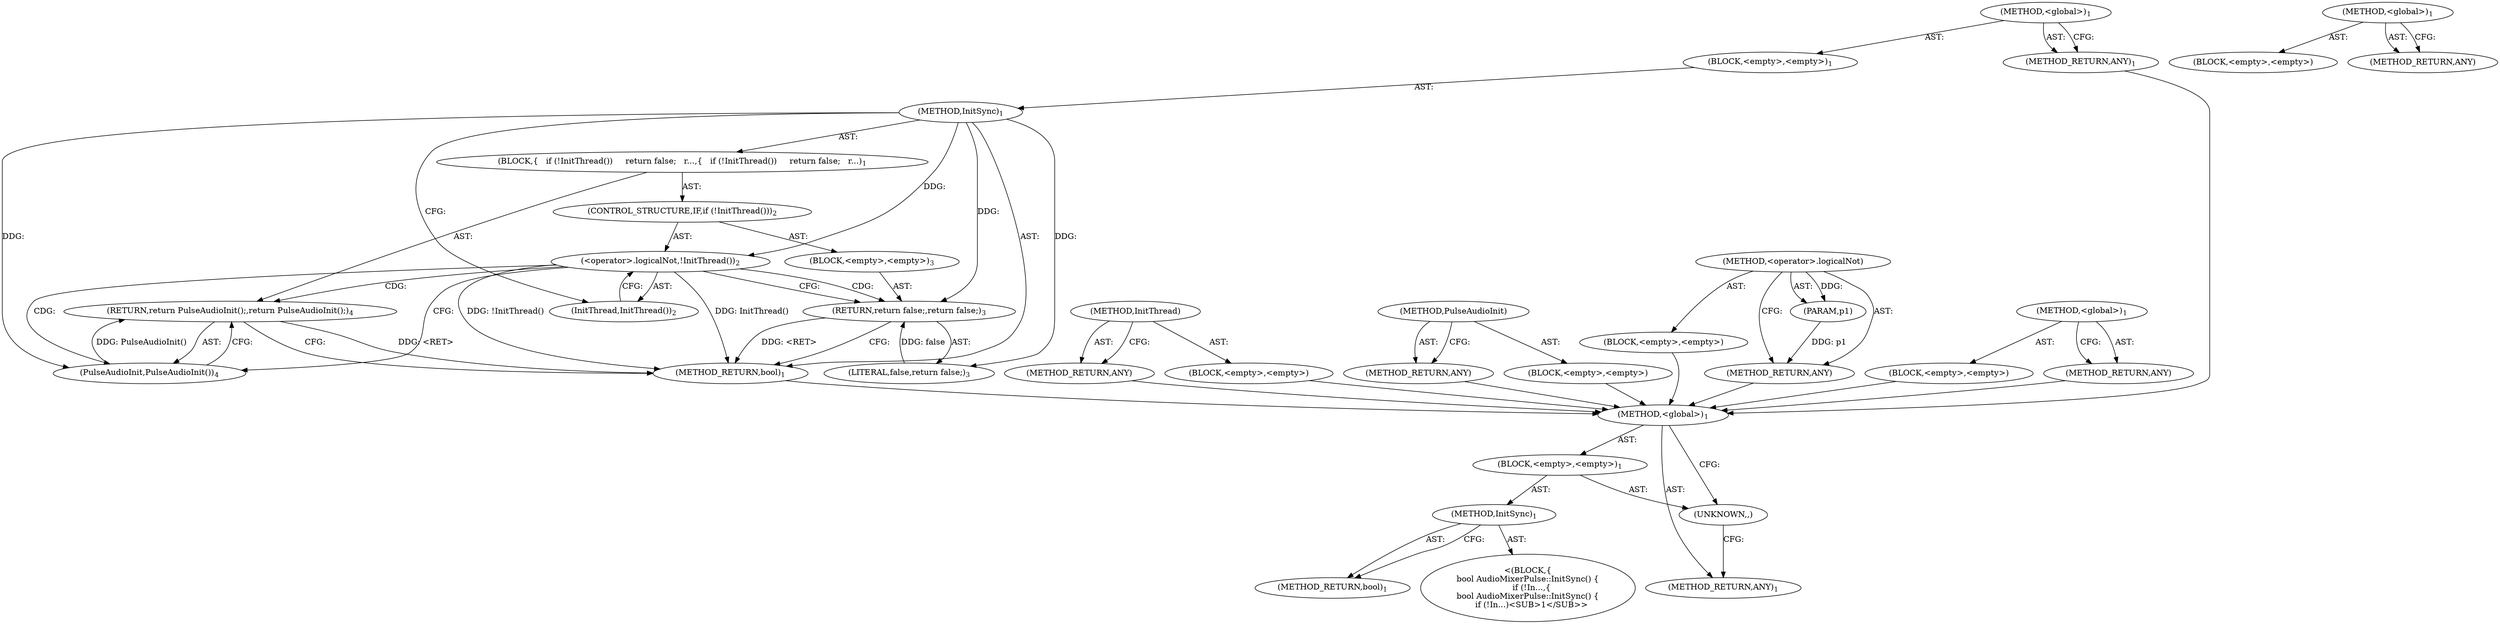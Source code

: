 digraph "&lt;global&gt;" {
vulnerable_6 [label=<(METHOD,&lt;global&gt;)<SUB>1</SUB>>];
vulnerable_7 [label=<(BLOCK,&lt;empty&gt;,&lt;empty&gt;)<SUB>1</SUB>>];
vulnerable_8 [label=<(METHOD,InitSync)<SUB>1</SUB>>];
vulnerable_9 [label=<(BLOCK,{
   if (!InitThread())
     return false;
   r...,{
   if (!InitThread())
     return false;
   r...)<SUB>1</SUB>>];
vulnerable_10 [label=<(CONTROL_STRUCTURE,IF,if (!InitThread()))<SUB>2</SUB>>];
vulnerable_11 [label=<(&lt;operator&gt;.logicalNot,!InitThread())<SUB>2</SUB>>];
vulnerable_12 [label=<(InitThread,InitThread())<SUB>2</SUB>>];
vulnerable_13 [label=<(BLOCK,&lt;empty&gt;,&lt;empty&gt;)<SUB>3</SUB>>];
vulnerable_14 [label=<(RETURN,return false;,return false;)<SUB>3</SUB>>];
vulnerable_15 [label=<(LITERAL,false,return false;)<SUB>3</SUB>>];
vulnerable_16 [label=<(RETURN,return PulseAudioInit();,return PulseAudioInit();)<SUB>4</SUB>>];
vulnerable_17 [label=<(PulseAudioInit,PulseAudioInit())<SUB>4</SUB>>];
vulnerable_18 [label=<(METHOD_RETURN,bool)<SUB>1</SUB>>];
vulnerable_20 [label=<(METHOD_RETURN,ANY)<SUB>1</SUB>>];
vulnerable_39 [label=<(METHOD,InitThread)>];
vulnerable_40 [label=<(BLOCK,&lt;empty&gt;,&lt;empty&gt;)>];
vulnerable_41 [label=<(METHOD_RETURN,ANY)>];
vulnerable_42 [label=<(METHOD,PulseAudioInit)>];
vulnerable_43 [label=<(BLOCK,&lt;empty&gt;,&lt;empty&gt;)>];
vulnerable_44 [label=<(METHOD_RETURN,ANY)>];
vulnerable_35 [label=<(METHOD,&lt;operator&gt;.logicalNot)>];
vulnerable_36 [label=<(PARAM,p1)>];
vulnerable_37 [label=<(BLOCK,&lt;empty&gt;,&lt;empty&gt;)>];
vulnerable_38 [label=<(METHOD_RETURN,ANY)>];
vulnerable_29 [label=<(METHOD,&lt;global&gt;)<SUB>1</SUB>>];
vulnerable_30 [label=<(BLOCK,&lt;empty&gt;,&lt;empty&gt;)>];
vulnerable_31 [label=<(METHOD_RETURN,ANY)>];
fixed_6 [label=<(METHOD,&lt;global&gt;)<SUB>1</SUB>>];
fixed_7 [label=<(BLOCK,&lt;empty&gt;,&lt;empty&gt;)<SUB>1</SUB>>];
fixed_8 [label=<(METHOD,InitSync)<SUB>1</SUB>>];
fixed_9 [label="<(BLOCK,{
bool AudioMixerPulse::InitSync() {
   if (!In...,{
bool AudioMixerPulse::InitSync() {
   if (!In...)<SUB>1</SUB>>"];
fixed_10 [label=<(METHOD_RETURN,bool)<SUB>1</SUB>>];
fixed_12 [label=<(UNKNOWN,,)>];
fixed_13 [label=<(METHOD_RETURN,ANY)<SUB>1</SUB>>];
fixed_22 [label=<(METHOD,&lt;global&gt;)<SUB>1</SUB>>];
fixed_23 [label=<(BLOCK,&lt;empty&gt;,&lt;empty&gt;)>];
fixed_24 [label=<(METHOD_RETURN,ANY)>];
vulnerable_6 -> vulnerable_7  [key=0, label="AST: "];
vulnerable_6 -> vulnerable_20  [key=0, label="AST: "];
vulnerable_6 -> vulnerable_20  [key=1, label="CFG: "];
vulnerable_7 -> vulnerable_8  [key=0, label="AST: "];
vulnerable_8 -> vulnerable_9  [key=0, label="AST: "];
vulnerable_8 -> vulnerable_18  [key=0, label="AST: "];
vulnerable_8 -> vulnerable_12  [key=0, label="CFG: "];
vulnerable_8 -> vulnerable_17  [key=0, label="DDG: "];
vulnerable_8 -> vulnerable_11  [key=0, label="DDG: "];
vulnerable_8 -> vulnerable_14  [key=0, label="DDG: "];
vulnerable_8 -> vulnerable_15  [key=0, label="DDG: "];
vulnerable_9 -> vulnerable_10  [key=0, label="AST: "];
vulnerable_9 -> vulnerable_16  [key=0, label="AST: "];
vulnerable_10 -> vulnerable_11  [key=0, label="AST: "];
vulnerable_10 -> vulnerable_13  [key=0, label="AST: "];
vulnerable_11 -> vulnerable_12  [key=0, label="AST: "];
vulnerable_11 -> vulnerable_17  [key=0, label="CFG: "];
vulnerable_11 -> vulnerable_17  [key=1, label="CDG: "];
vulnerable_11 -> vulnerable_14  [key=0, label="CFG: "];
vulnerable_11 -> vulnerable_14  [key=1, label="CDG: "];
vulnerable_11 -> vulnerable_18  [key=0, label="DDG: InitThread()"];
vulnerable_11 -> vulnerable_18  [key=1, label="DDG: !InitThread()"];
vulnerable_11 -> vulnerable_16  [key=0, label="CDG: "];
vulnerable_12 -> vulnerable_11  [key=0, label="CFG: "];
vulnerable_13 -> vulnerable_14  [key=0, label="AST: "];
vulnerable_14 -> vulnerable_15  [key=0, label="AST: "];
vulnerable_14 -> vulnerable_18  [key=0, label="CFG: "];
vulnerable_14 -> vulnerable_18  [key=1, label="DDG: &lt;RET&gt;"];
vulnerable_15 -> vulnerable_14  [key=0, label="DDG: false"];
vulnerable_16 -> vulnerable_17  [key=0, label="AST: "];
vulnerable_16 -> vulnerable_18  [key=0, label="CFG: "];
vulnerable_16 -> vulnerable_18  [key=1, label="DDG: &lt;RET&gt;"];
vulnerable_17 -> vulnerable_16  [key=0, label="CFG: "];
vulnerable_17 -> vulnerable_16  [key=1, label="DDG: PulseAudioInit()"];
vulnerable_18 -> fixed_6  [key=0];
vulnerable_20 -> fixed_6  [key=0];
vulnerable_39 -> vulnerable_40  [key=0, label="AST: "];
vulnerable_39 -> vulnerable_41  [key=0, label="AST: "];
vulnerable_39 -> vulnerable_41  [key=1, label="CFG: "];
vulnerable_40 -> fixed_6  [key=0];
vulnerable_41 -> fixed_6  [key=0];
vulnerable_42 -> vulnerable_43  [key=0, label="AST: "];
vulnerable_42 -> vulnerable_44  [key=0, label="AST: "];
vulnerable_42 -> vulnerable_44  [key=1, label="CFG: "];
vulnerable_43 -> fixed_6  [key=0];
vulnerable_44 -> fixed_6  [key=0];
vulnerable_35 -> vulnerable_36  [key=0, label="AST: "];
vulnerable_35 -> vulnerable_36  [key=1, label="DDG: "];
vulnerable_35 -> vulnerable_37  [key=0, label="AST: "];
vulnerable_35 -> vulnerable_38  [key=0, label="AST: "];
vulnerable_35 -> vulnerable_38  [key=1, label="CFG: "];
vulnerable_36 -> vulnerable_38  [key=0, label="DDG: p1"];
vulnerable_37 -> fixed_6  [key=0];
vulnerable_38 -> fixed_6  [key=0];
vulnerable_29 -> vulnerable_30  [key=0, label="AST: "];
vulnerable_29 -> vulnerable_31  [key=0, label="AST: "];
vulnerable_29 -> vulnerable_31  [key=1, label="CFG: "];
vulnerable_30 -> fixed_6  [key=0];
vulnerable_31 -> fixed_6  [key=0];
fixed_6 -> fixed_7  [key=0, label="AST: "];
fixed_6 -> fixed_13  [key=0, label="AST: "];
fixed_6 -> fixed_12  [key=0, label="CFG: "];
fixed_7 -> fixed_8  [key=0, label="AST: "];
fixed_7 -> fixed_12  [key=0, label="AST: "];
fixed_8 -> fixed_9  [key=0, label="AST: "];
fixed_8 -> fixed_10  [key=0, label="AST: "];
fixed_8 -> fixed_10  [key=1, label="CFG: "];
fixed_12 -> fixed_13  [key=0, label="CFG: "];
fixed_22 -> fixed_23  [key=0, label="AST: "];
fixed_22 -> fixed_24  [key=0, label="AST: "];
fixed_22 -> fixed_24  [key=1, label="CFG: "];
}
